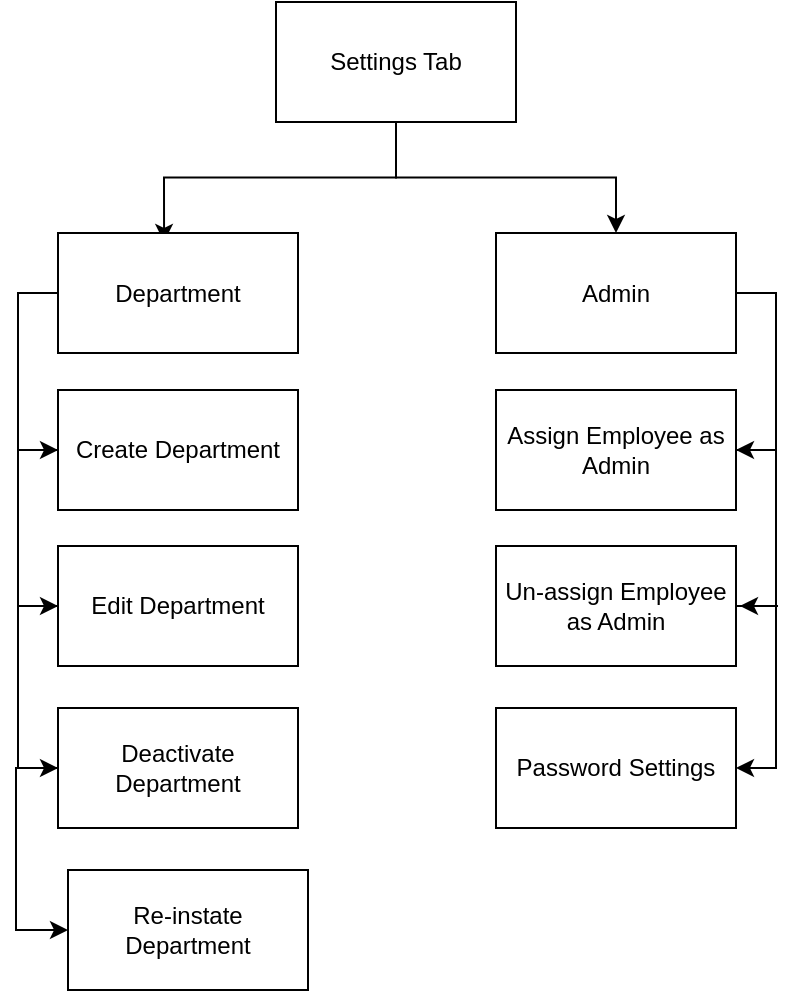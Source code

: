 <mxfile version="12.3.2" type="device" pages="1"><diagram id="CzQbxofmVRt_8BXUxn0i" name="Page-1"><mxGraphModel dx="995" dy="581" grid="0" gridSize="10" guides="1" tooltips="1" connect="1" arrows="1" fold="1" page="1" pageScale="1" pageWidth="850" pageHeight="1100" math="0" shadow="0"><root><mxCell id="0"/><mxCell id="1" parent="0"/><mxCell id="nsee_SdFIiUHv1JzoeEc-11" style="edgeStyle=orthogonalEdgeStyle;rounded=0;orthogonalLoop=1;jettySize=auto;html=1;exitX=0.5;exitY=1;exitDx=0;exitDy=0;entryX=0.442;entryY=0.075;entryDx=0;entryDy=0;entryPerimeter=0;" edge="1" parent="1" source="nsee_SdFIiUHv1JzoeEc-1" target="nsee_SdFIiUHv1JzoeEc-2"><mxGeometry relative="1" as="geometry"/></mxCell><mxCell id="nsee_SdFIiUHv1JzoeEc-12" style="edgeStyle=orthogonalEdgeStyle;rounded=0;orthogonalLoop=1;jettySize=auto;html=1;" edge="1" parent="1" source="nsee_SdFIiUHv1JzoeEc-1" target="nsee_SdFIiUHv1JzoeEc-3"><mxGeometry relative="1" as="geometry"/></mxCell><mxCell id="nsee_SdFIiUHv1JzoeEc-1" value="Settings Tab" style="rounded=0;whiteSpace=wrap;html=1;" vertex="1" parent="1"><mxGeometry x="375" y="86" width="120" height="60" as="geometry"/></mxCell><mxCell id="nsee_SdFIiUHv1JzoeEc-19" style="edgeStyle=orthogonalEdgeStyle;rounded=0;orthogonalLoop=1;jettySize=auto;html=1;exitX=0;exitY=0.5;exitDx=0;exitDy=0;entryX=0;entryY=0.5;entryDx=0;entryDy=0;" edge="1" parent="1" source="nsee_SdFIiUHv1JzoeEc-2" target="nsee_SdFIiUHv1JzoeEc-4"><mxGeometry relative="1" as="geometry"/></mxCell><mxCell id="nsee_SdFIiUHv1JzoeEc-2" value="Department" style="rounded=0;whiteSpace=wrap;html=1;" vertex="1" parent="1"><mxGeometry x="266" y="201.5" width="120" height="60" as="geometry"/></mxCell><mxCell id="nsee_SdFIiUHv1JzoeEc-16" style="edgeStyle=orthogonalEdgeStyle;rounded=0;orthogonalLoop=1;jettySize=auto;html=1;exitX=1;exitY=0.5;exitDx=0;exitDy=0;entryX=1;entryY=0.5;entryDx=0;entryDy=0;" edge="1" parent="1" source="nsee_SdFIiUHv1JzoeEc-3" target="nsee_SdFIiUHv1JzoeEc-10"><mxGeometry relative="1" as="geometry"/></mxCell><mxCell id="nsee_SdFIiUHv1JzoeEc-3" value="Admin" style="rounded=0;whiteSpace=wrap;html=1;" vertex="1" parent="1"><mxGeometry x="485" y="201.5" width="120" height="60" as="geometry"/></mxCell><mxCell id="nsee_SdFIiUHv1JzoeEc-20" style="edgeStyle=orthogonalEdgeStyle;rounded=0;orthogonalLoop=1;jettySize=auto;html=1;entryX=0;entryY=0.5;entryDx=0;entryDy=0;" edge="1" parent="1" source="nsee_SdFIiUHv1JzoeEc-4" target="nsee_SdFIiUHv1JzoeEc-5"><mxGeometry relative="1" as="geometry"><Array as="points"><mxPoint x="246" y="310"/><mxPoint x="246" y="388"/></Array></mxGeometry></mxCell><mxCell id="nsee_SdFIiUHv1JzoeEc-4" value="Create Department" style="rounded=0;whiteSpace=wrap;html=1;" vertex="1" parent="1"><mxGeometry x="266" y="280" width="120" height="60" as="geometry"/></mxCell><mxCell id="nsee_SdFIiUHv1JzoeEc-21" style="edgeStyle=orthogonalEdgeStyle;rounded=0;orthogonalLoop=1;jettySize=auto;html=1;entryX=0;entryY=0.5;entryDx=0;entryDy=0;" edge="1" parent="1" source="nsee_SdFIiUHv1JzoeEc-5" target="nsee_SdFIiUHv1JzoeEc-6"><mxGeometry relative="1" as="geometry"><Array as="points"><mxPoint x="246" y="388"/><mxPoint x="246" y="469"/></Array></mxGeometry></mxCell><mxCell id="nsee_SdFIiUHv1JzoeEc-5" value="Edit Department" style="rounded=0;whiteSpace=wrap;html=1;" vertex="1" parent="1"><mxGeometry x="266" y="358" width="120" height="60" as="geometry"/></mxCell><mxCell id="nsee_SdFIiUHv1JzoeEc-22" style="edgeStyle=orthogonalEdgeStyle;rounded=0;orthogonalLoop=1;jettySize=auto;html=1;entryX=0;entryY=0.5;entryDx=0;entryDy=0;" edge="1" parent="1" source="nsee_SdFIiUHv1JzoeEc-6" target="nsee_SdFIiUHv1JzoeEc-7"><mxGeometry relative="1" as="geometry"><Array as="points"><mxPoint x="245" y="469"/><mxPoint x="245" y="550"/></Array></mxGeometry></mxCell><mxCell id="nsee_SdFIiUHv1JzoeEc-6" value="Deactivate Department" style="rounded=0;whiteSpace=wrap;html=1;" vertex="1" parent="1"><mxGeometry x="266" y="439" width="120" height="60" as="geometry"/></mxCell><mxCell id="nsee_SdFIiUHv1JzoeEc-7" value="Re-instate Department" style="rounded=0;whiteSpace=wrap;html=1;" vertex="1" parent="1"><mxGeometry x="271" y="520" width="120" height="60" as="geometry"/></mxCell><mxCell id="nsee_SdFIiUHv1JzoeEc-8" value="Assign Employee as Admin" style="rounded=0;whiteSpace=wrap;html=1;" vertex="1" parent="1"><mxGeometry x="485" y="280" width="120" height="60" as="geometry"/></mxCell><mxCell id="nsee_SdFIiUHv1JzoeEc-18" style="edgeStyle=orthogonalEdgeStyle;rounded=0;orthogonalLoop=1;jettySize=auto;html=1;" edge="1" parent="1" source="nsee_SdFIiUHv1JzoeEc-9"><mxGeometry relative="1" as="geometry"><mxPoint x="607" y="388" as="targetPoint"/><Array as="points"><mxPoint x="626" y="388"/><mxPoint x="626" y="388"/></Array></mxGeometry></mxCell><mxCell id="nsee_SdFIiUHv1JzoeEc-9" value="Un-assign Employee as Admin" style="rounded=0;whiteSpace=wrap;html=1;" vertex="1" parent="1"><mxGeometry x="485" y="358" width="120" height="60" as="geometry"/></mxCell><mxCell id="nsee_SdFIiUHv1JzoeEc-10" value="Password Settings" style="rounded=0;whiteSpace=wrap;html=1;" vertex="1" parent="1"><mxGeometry x="485" y="439" width="120" height="60" as="geometry"/></mxCell><mxCell id="nsee_SdFIiUHv1JzoeEc-17" style="edgeStyle=orthogonalEdgeStyle;rounded=0;orthogonalLoop=1;jettySize=auto;html=1;entryX=1;entryY=0.5;entryDx=0;entryDy=0;" edge="1" parent="1" source="nsee_SdFIiUHv1JzoeEc-8" target="nsee_SdFIiUHv1JzoeEc-8"><mxGeometry relative="1" as="geometry"><Array as="points"><mxPoint x="625" y="310"/><mxPoint x="625" y="310"/></Array></mxGeometry></mxCell></root></mxGraphModel></diagram></mxfile>